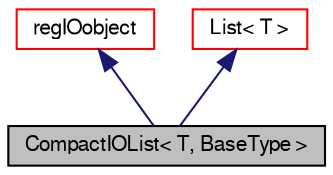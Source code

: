 digraph "CompactIOList&lt; T, BaseType &gt;"
{
  bgcolor="transparent";
  edge [fontname="FreeSans",fontsize="10",labelfontname="FreeSans",labelfontsize="10"];
  node [fontname="FreeSans",fontsize="10",shape=record];
  Node1 [label="CompactIOList\< T, BaseType \>",height=0.2,width=0.4,color="black", fillcolor="grey75", style="filled" fontcolor="black"];
  Node2 -> Node1 [dir="back",color="midnightblue",fontsize="10",style="solid",fontname="FreeSans"];
  Node2 [label="regIOobject",height=0.2,width=0.4,color="red",URL="$a02084.html",tooltip="regIOobject is an abstract class derived from IOobject to handle automatic object registration with t..."];
  Node3 -> Node1 [dir="back",color="midnightblue",fontsize="10",style="solid",fontname="FreeSans"];
  Node3 [label="List\< T \>",height=0.2,width=0.4,color="red",URL="$a01325.html",tooltip="A 1D array of objects of type &lt;T&gt;, where the size of the vector is known and used for subscript bound..."];
}
